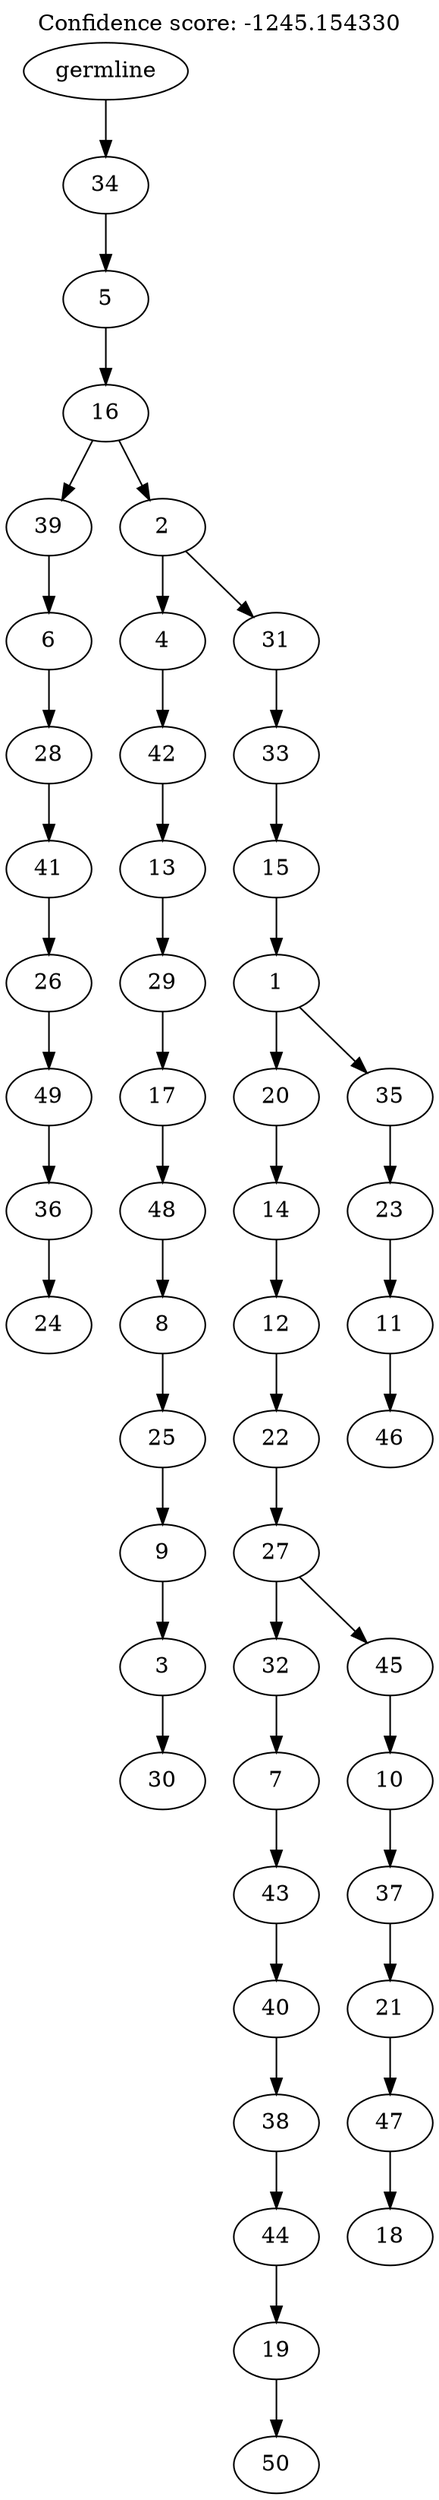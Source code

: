 digraph g {
	"49" -> "50";
	"50" [label="24"];
	"48" -> "49";
	"49" [label="36"];
	"47" -> "48";
	"48" [label="49"];
	"46" -> "47";
	"47" [label="26"];
	"45" -> "46";
	"46" [label="41"];
	"44" -> "45";
	"45" [label="28"];
	"43" -> "44";
	"44" [label="6"];
	"41" -> "42";
	"42" [label="30"];
	"40" -> "41";
	"41" [label="3"];
	"39" -> "40";
	"40" [label="9"];
	"38" -> "39";
	"39" [label="25"];
	"37" -> "38";
	"38" [label="8"];
	"36" -> "37";
	"37" [label="48"];
	"35" -> "36";
	"36" [label="17"];
	"34" -> "35";
	"35" [label="29"];
	"33" -> "34";
	"34" [label="13"];
	"32" -> "33";
	"33" [label="42"];
	"30" -> "31";
	"31" [label="50"];
	"29" -> "30";
	"30" [label="19"];
	"28" -> "29";
	"29" [label="44"];
	"27" -> "28";
	"28" [label="38"];
	"26" -> "27";
	"27" [label="40"];
	"25" -> "26";
	"26" [label="43"];
	"24" -> "25";
	"25" [label="7"];
	"22" -> "23";
	"23" [label="18"];
	"21" -> "22";
	"22" [label="47"];
	"20" -> "21";
	"21" [label="21"];
	"19" -> "20";
	"20" [label="37"];
	"18" -> "19";
	"19" [label="10"];
	"17" -> "18";
	"18" [label="45"];
	"17" -> "24";
	"24" [label="32"];
	"16" -> "17";
	"17" [label="27"];
	"15" -> "16";
	"16" [label="22"];
	"14" -> "15";
	"15" [label="12"];
	"13" -> "14";
	"14" [label="14"];
	"11" -> "12";
	"12" [label="46"];
	"10" -> "11";
	"11" [label="11"];
	"9" -> "10";
	"10" [label="23"];
	"8" -> "9";
	"9" [label="35"];
	"8" -> "13";
	"13" [label="20"];
	"7" -> "8";
	"8" [label="1"];
	"6" -> "7";
	"7" [label="15"];
	"5" -> "6";
	"6" [label="33"];
	"4" -> "5";
	"5" [label="31"];
	"4" -> "32";
	"32" [label="4"];
	"3" -> "4";
	"4" [label="2"];
	"3" -> "43";
	"43" [label="39"];
	"2" -> "3";
	"3" [label="16"];
	"1" -> "2";
	"2" [label="5"];
	"0" -> "1";
	"1" [label="34"];
	"0" [label="germline"];
	labelloc="t";
	label="Confidence score: -1245.154330";
}
